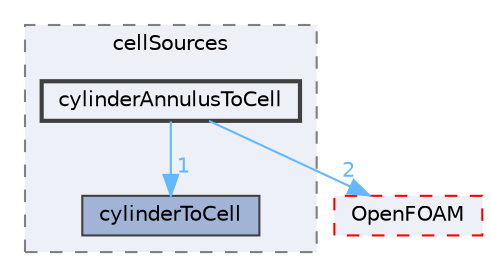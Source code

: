 digraph "src/meshTools/topoSet/cellSources/cylinderAnnulusToCell"
{
 // LATEX_PDF_SIZE
  bgcolor="transparent";
  edge [fontname=Helvetica,fontsize=10,labelfontname=Helvetica,labelfontsize=10];
  node [fontname=Helvetica,fontsize=10,shape=box,height=0.2,width=0.4];
  compound=true
  subgraph clusterdir_7191e266c7adc3c79494645c7d896727 {
    graph [ bgcolor="#edf0f7", pencolor="grey50", label="cellSources", fontname=Helvetica,fontsize=10 style="filled,dashed", URL="dir_7191e266c7adc3c79494645c7d896727.html",tooltip=""]
  dir_3ea02d57da5904d4080ac94eda54210a [label="cylinderToCell", fillcolor="#a2b4d6", color="grey25", style="filled", URL="dir_3ea02d57da5904d4080ac94eda54210a.html",tooltip=""];
  dir_b42246aaedaabf4de0125bf7332f6715 [label="cylinderAnnulusToCell", fillcolor="#edf0f7", color="grey25", style="filled,bold", URL="dir_b42246aaedaabf4de0125bf7332f6715.html",tooltip=""];
  }
  dir_c5473ff19b20e6ec4dfe5c310b3778a8 [label="OpenFOAM", fillcolor="#edf0f7", color="red", style="filled,dashed", URL="dir_c5473ff19b20e6ec4dfe5c310b3778a8.html",tooltip=""];
  dir_b42246aaedaabf4de0125bf7332f6715->dir_3ea02d57da5904d4080ac94eda54210a [headlabel="1", labeldistance=1.5 headhref="dir_000796_000798.html" href="dir_000796_000798.html" color="steelblue1" fontcolor="steelblue1"];
  dir_b42246aaedaabf4de0125bf7332f6715->dir_c5473ff19b20e6ec4dfe5c310b3778a8 [headlabel="2", labeldistance=1.5 headhref="dir_000796_002695.html" href="dir_000796_002695.html" color="steelblue1" fontcolor="steelblue1"];
}
